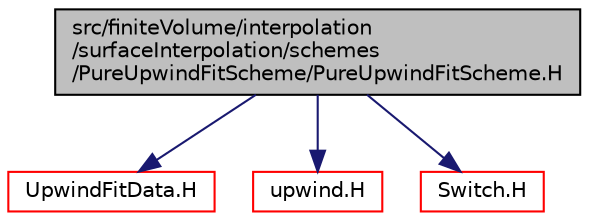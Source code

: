 digraph "src/finiteVolume/interpolation/surfaceInterpolation/schemes/PureUpwindFitScheme/PureUpwindFitScheme.H"
{
  bgcolor="transparent";
  edge [fontname="Helvetica",fontsize="10",labelfontname="Helvetica",labelfontsize="10"];
  node [fontname="Helvetica",fontsize="10",shape=record];
  Node0 [label="src/finiteVolume/interpolation\l/surfaceInterpolation/schemes\l/PureUpwindFitScheme/PureUpwindFitScheme.H",height=0.2,width=0.4,color="black", fillcolor="grey75", style="filled", fontcolor="black"];
  Node0 -> Node1 [color="midnightblue",fontsize="10",style="solid",fontname="Helvetica"];
  Node1 [label="UpwindFitData.H",height=0.2,width=0.4,color="red",URL="$a04487.html"];
  Node0 -> Node286 [color="midnightblue",fontsize="10",style="solid",fontname="Helvetica"];
  Node286 [label="upwind.H",height=0.2,width=0.4,color="red",URL="$a04217.html"];
  Node0 -> Node329 [color="midnightblue",fontsize="10",style="solid",fontname="Helvetica"];
  Node329 [label="Switch.H",height=0.2,width=0.4,color="red",URL="$a12926.html"];
}
